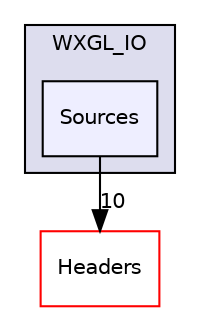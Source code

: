 digraph "Sources" {
  compound=true
  node [ fontsize="10", fontname="Helvetica"];
  edge [ labelfontsize="10", labelfontname="Helvetica"];
  subgraph clusterdir_3a681688817552d1616f0f2cfe1efa09 {
    graph [ bgcolor="#ddddee", pencolor="black", label="WXGL_IO" fontname="Helvetica", fontsize="10", URL="dir_3a681688817552d1616f0f2cfe1efa09.html"]
  dir_cf94daa4ba28a55becfa6e95aa426d36 [shape=box, label="Sources", style="filled", fillcolor="#eeeeff", pencolor="black", URL="dir_cf94daa4ba28a55becfa6e95aa426d36.html"];
  }
  dir_3ed09e8ce6640af79318ee4a8db1ede0 [shape=box label="Headers" fillcolor="white" style="filled" color="red" URL="dir_3ed09e8ce6640af79318ee4a8db1ede0.html"];
  dir_cf94daa4ba28a55becfa6e95aa426d36->dir_3ed09e8ce6640af79318ee4a8db1ede0 [headlabel="10", labeldistance=1.5 headhref="dir_000075_000008.html"];
}

